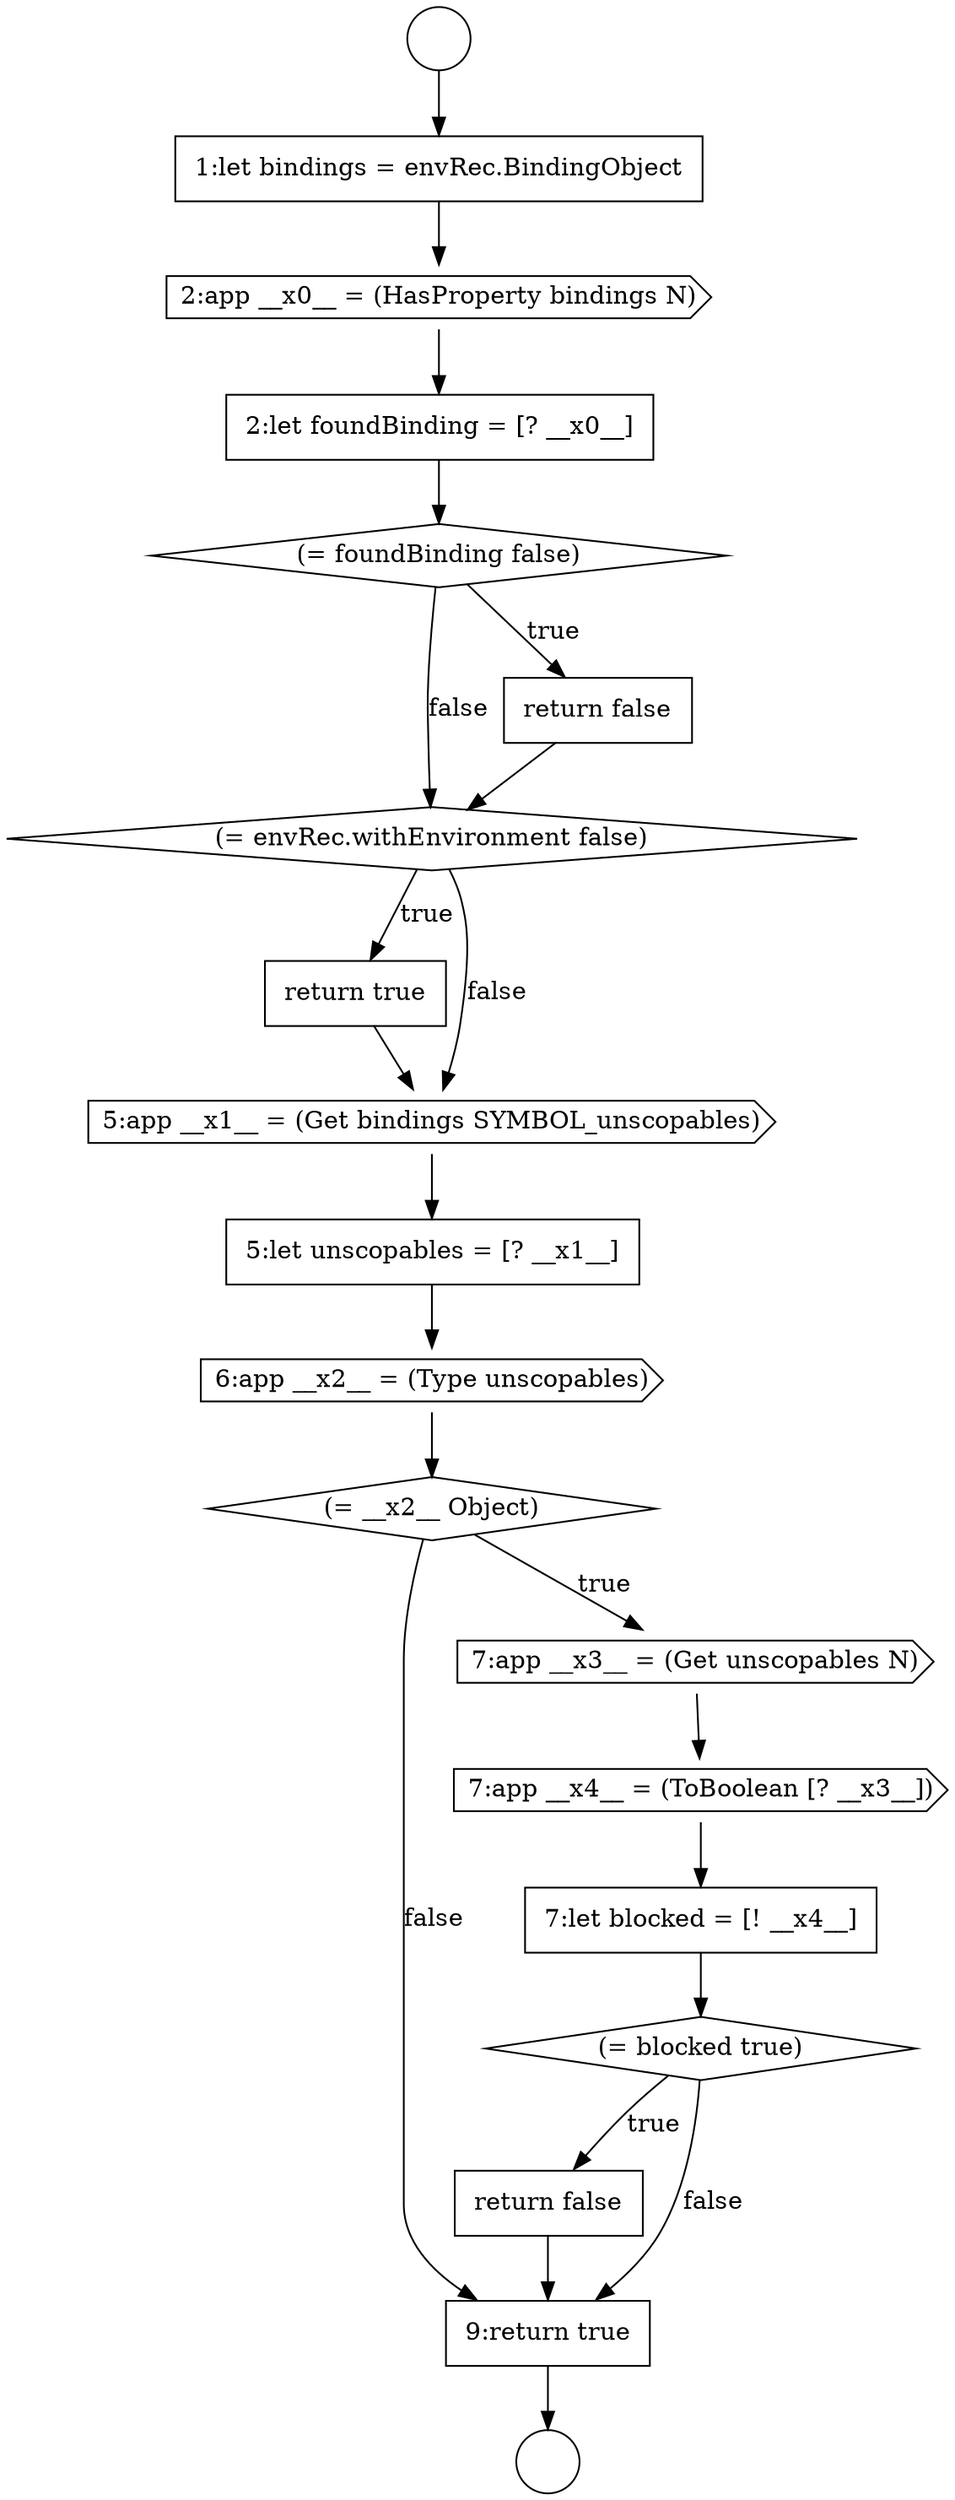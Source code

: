 digraph {
  node1559 [shape=circle label=" " color="black" fillcolor="white" style=filled]
  node1569 [shape=none, margin=0, label=<<font color="black">
    <table border="0" cellborder="1" cellspacing="0" cellpadding="10">
      <tr><td align="left">5:let unscopables = [? __x1__]</td></tr>
    </table>
  </font>> color="black" fillcolor="white" style=filled]
  node1576 [shape=none, margin=0, label=<<font color="black">
    <table border="0" cellborder="1" cellspacing="0" cellpadding="10">
      <tr><td align="left">return false</td></tr>
    </table>
  </font>> color="black" fillcolor="white" style=filled]
  node1577 [shape=none, margin=0, label=<<font color="black">
    <table border="0" cellborder="1" cellspacing="0" cellpadding="10">
      <tr><td align="left">9:return true</td></tr>
    </table>
  </font>> color="black" fillcolor="white" style=filled]
  node1564 [shape=diamond, label=<<font color="black">(= foundBinding false)</font>> color="black" fillcolor="white" style=filled]
  node1573 [shape=cds, label=<<font color="black">7:app __x4__ = (ToBoolean [? __x3__])</font>> color="black" fillcolor="white" style=filled]
  node1567 [shape=none, margin=0, label=<<font color="black">
    <table border="0" cellborder="1" cellspacing="0" cellpadding="10">
      <tr><td align="left">return true</td></tr>
    </table>
  </font>> color="black" fillcolor="white" style=filled]
  node1563 [shape=none, margin=0, label=<<font color="black">
    <table border="0" cellborder="1" cellspacing="0" cellpadding="10">
      <tr><td align="left">2:let foundBinding = [? __x0__]</td></tr>
    </table>
  </font>> color="black" fillcolor="white" style=filled]
  node1562 [shape=cds, label=<<font color="black">2:app __x0__ = (HasProperty bindings N)</font>> color="black" fillcolor="white" style=filled]
  node1566 [shape=diamond, label=<<font color="black">(= envRec.withEnvironment false)</font>> color="black" fillcolor="white" style=filled]
  node1575 [shape=diamond, label=<<font color="black">(= blocked true)</font>> color="black" fillcolor="white" style=filled]
  node1561 [shape=none, margin=0, label=<<font color="black">
    <table border="0" cellborder="1" cellspacing="0" cellpadding="10">
      <tr><td align="left">1:let bindings = envRec.BindingObject</td></tr>
    </table>
  </font>> color="black" fillcolor="white" style=filled]
  node1565 [shape=none, margin=0, label=<<font color="black">
    <table border="0" cellborder="1" cellspacing="0" cellpadding="10">
      <tr><td align="left">return false</td></tr>
    </table>
  </font>> color="black" fillcolor="white" style=filled]
  node1572 [shape=cds, label=<<font color="black">7:app __x3__ = (Get unscopables N)</font>> color="black" fillcolor="white" style=filled]
  node1568 [shape=cds, label=<<font color="black">5:app __x1__ = (Get bindings SYMBOL_unscopables)</font>> color="black" fillcolor="white" style=filled]
  node1570 [shape=cds, label=<<font color="black">6:app __x2__ = (Type unscopables)</font>> color="black" fillcolor="white" style=filled]
  node1560 [shape=circle label=" " color="black" fillcolor="white" style=filled]
  node1574 [shape=none, margin=0, label=<<font color="black">
    <table border="0" cellborder="1" cellspacing="0" cellpadding="10">
      <tr><td align="left">7:let blocked = [! __x4__]</td></tr>
    </table>
  </font>> color="black" fillcolor="white" style=filled]
  node1571 [shape=diamond, label=<<font color="black">(= __x2__ Object)</font>> color="black" fillcolor="white" style=filled]
  node1565 -> node1566 [ color="black"]
  node1573 -> node1574 [ color="black"]
  node1575 -> node1576 [label=<<font color="black">true</font>> color="black"]
  node1575 -> node1577 [label=<<font color="black">false</font>> color="black"]
  node1566 -> node1567 [label=<<font color="black">true</font>> color="black"]
  node1566 -> node1568 [label=<<font color="black">false</font>> color="black"]
  node1562 -> node1563 [ color="black"]
  node1569 -> node1570 [ color="black"]
  node1564 -> node1565 [label=<<font color="black">true</font>> color="black"]
  node1564 -> node1566 [label=<<font color="black">false</font>> color="black"]
  node1574 -> node1575 [ color="black"]
  node1563 -> node1564 [ color="black"]
  node1567 -> node1568 [ color="black"]
  node1577 -> node1560 [ color="black"]
  node1576 -> node1577 [ color="black"]
  node1570 -> node1571 [ color="black"]
  node1561 -> node1562 [ color="black"]
  node1559 -> node1561 [ color="black"]
  node1572 -> node1573 [ color="black"]
  node1568 -> node1569 [ color="black"]
  node1571 -> node1572 [label=<<font color="black">true</font>> color="black"]
  node1571 -> node1577 [label=<<font color="black">false</font>> color="black"]
}
